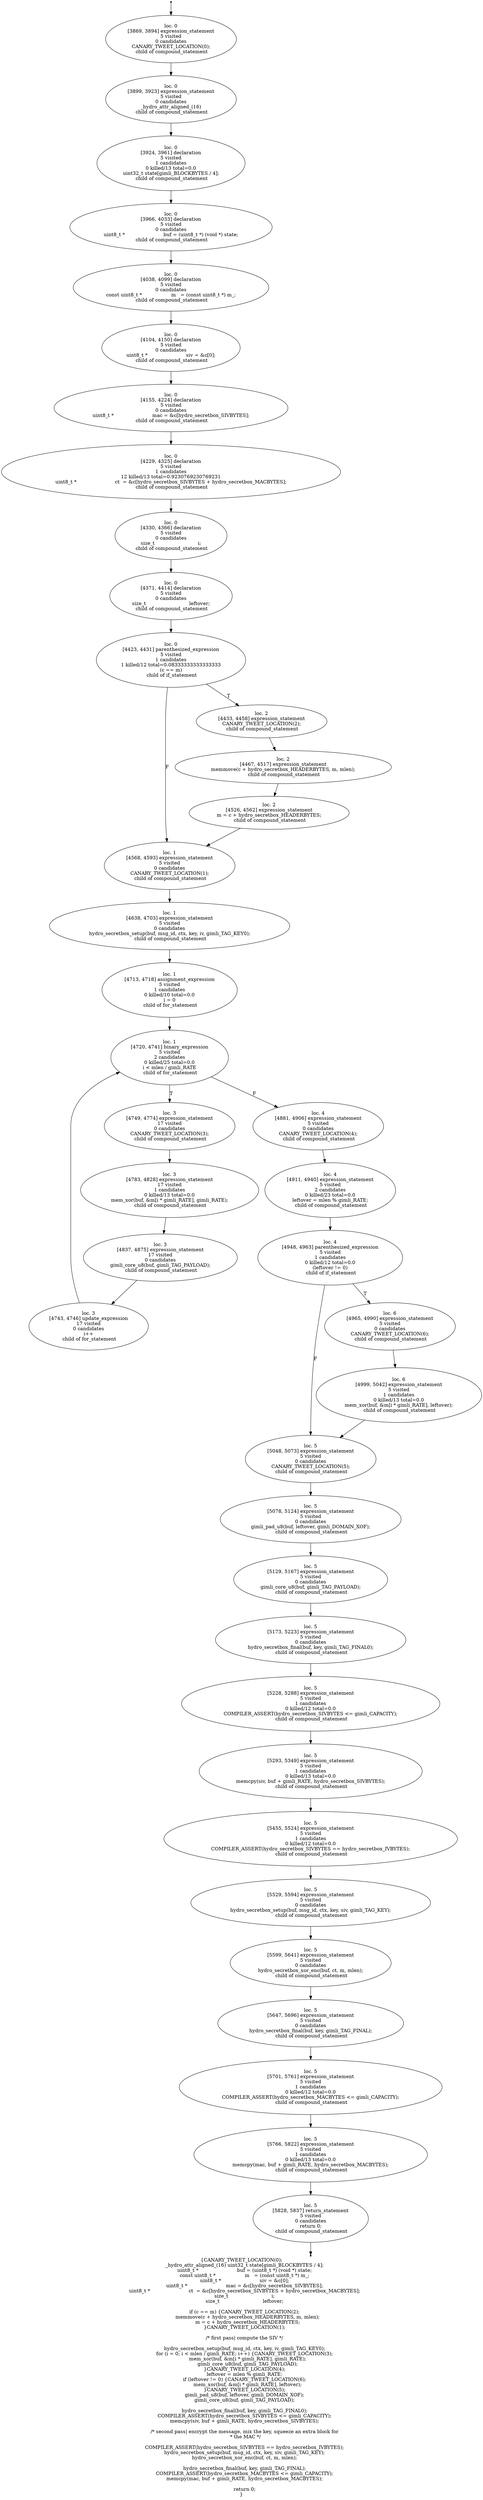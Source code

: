 digraph hydro_secretbox_encrypt_iv_localised_5 {
	initial [shape=point]
	initial -> "loc. 0
[3869, 3894] expression_statement
5 visited
0 candidates
 CANARY_TWEET_LOCATION(0); 
 child of compound_statement"
	final [shape=point]
	"loc. 5
[5828, 5837] return_statement
5 visited
0 candidates
 return 0; 
 child of compound_statement" -> final
	"loc. 0
[3869, 3894] expression_statement
5 visited
0 candidates
 CANARY_TWEET_LOCATION(0); 
 child of compound_statement"
	"loc. 0
[3869, 3894] expression_statement
5 visited
0 candidates
 CANARY_TWEET_LOCATION(0); 
 child of compound_statement" -> "loc. 0
[3899, 3923] expression_statement
5 visited
0 candidates
 _hydro_attr_aligned_(16) 
 child of compound_statement"
	"loc. 0
[3899, 3923] expression_statement
5 visited
0 candidates
 _hydro_attr_aligned_(16) 
 child of compound_statement"
	"loc. 0
[3899, 3923] expression_statement
5 visited
0 candidates
 _hydro_attr_aligned_(16) 
 child of compound_statement" -> "loc. 0
[3924, 3961] declaration
5 visited
1 candidates
0 killed/13 total=0.0
 uint32_t state[gimli_BLOCKBYTES / 4]; 
 child of compound_statement"
	"loc. 0
[3924, 3961] declaration
5 visited
1 candidates
0 killed/13 total=0.0
 uint32_t state[gimli_BLOCKBYTES / 4]; 
 child of compound_statement"
	"loc. 0
[3924, 3961] declaration
5 visited
1 candidates
0 killed/13 total=0.0
 uint32_t state[gimli_BLOCKBYTES / 4]; 
 child of compound_statement" -> "loc. 0
[3966, 4033] declaration
5 visited
0 candidates
 uint8_t *                         buf = (uint8_t *) (void *) state; 
 child of compound_statement"
	"loc. 0
[3966, 4033] declaration
5 visited
0 candidates
 uint8_t *                         buf = (uint8_t *) (void *) state; 
 child of compound_statement"
	"loc. 0
[3966, 4033] declaration
5 visited
0 candidates
 uint8_t *                         buf = (uint8_t *) (void *) state; 
 child of compound_statement" -> "loc. 0
[4038, 4099] declaration
5 visited
0 candidates
 const uint8_t *                   m   = (const uint8_t *) m_; 
 child of compound_statement"
	"loc. 0
[4038, 4099] declaration
5 visited
0 candidates
 const uint8_t *                   m   = (const uint8_t *) m_; 
 child of compound_statement"
	"loc. 0
[4038, 4099] declaration
5 visited
0 candidates
 const uint8_t *                   m   = (const uint8_t *) m_; 
 child of compound_statement" -> "loc. 0
[4104, 4150] declaration
5 visited
0 candidates
 uint8_t *                         siv = &c[0]; 
 child of compound_statement"
	"loc. 0
[4104, 4150] declaration
5 visited
0 candidates
 uint8_t *                         siv = &c[0]; 
 child of compound_statement"
	"loc. 0
[4104, 4150] declaration
5 visited
0 candidates
 uint8_t *                         siv = &c[0]; 
 child of compound_statement" -> "loc. 0
[4155, 4224] declaration
5 visited
0 candidates
 uint8_t *                         mac = &c[hydro_secretbox_SIVBYTES]; 
 child of compound_statement"
	"loc. 0
[4155, 4224] declaration
5 visited
0 candidates
 uint8_t *                         mac = &c[hydro_secretbox_SIVBYTES]; 
 child of compound_statement"
	"loc. 0
[4155, 4224] declaration
5 visited
0 candidates
 uint8_t *                         mac = &c[hydro_secretbox_SIVBYTES]; 
 child of compound_statement" -> "loc. 0
[4229, 4325] declaration
5 visited
1 candidates
12 killed/13 total=0.9230769230769231
 uint8_t *                         ct  = &c[hydro_secretbox_SIVBYTES + hydro_secretbox_MACBYTES]; 
 child of compound_statement"
	"loc. 0
[4229, 4325] declaration
5 visited
1 candidates
12 killed/13 total=0.9230769230769231
 uint8_t *                         ct  = &c[hydro_secretbox_SIVBYTES + hydro_secretbox_MACBYTES]; 
 child of compound_statement"
	"loc. 0
[4229, 4325] declaration
5 visited
1 candidates
12 killed/13 total=0.9230769230769231
 uint8_t *                         ct  = &c[hydro_secretbox_SIVBYTES + hydro_secretbox_MACBYTES]; 
 child of compound_statement" -> "loc. 0
[4330, 4366] declaration
5 visited
0 candidates
 size_t                            i; 
 child of compound_statement"
	"loc. 0
[4330, 4366] declaration
5 visited
0 candidates
 size_t                            i; 
 child of compound_statement"
	"loc. 0
[4330, 4366] declaration
5 visited
0 candidates
 size_t                            i; 
 child of compound_statement" -> "loc. 0
[4371, 4414] declaration
5 visited
0 candidates
 size_t                            leftover; 
 child of compound_statement"
	"loc. 0
[4371, 4414] declaration
5 visited
0 candidates
 size_t                            leftover; 
 child of compound_statement"
	"loc. 0
[4371, 4414] declaration
5 visited
0 candidates
 size_t                            leftover; 
 child of compound_statement" -> "loc. 0
[4423, 4431] parenthesized_expression
5 visited
1 candidates
1 killed/12 total=0.08333333333333333
 (c == m) 
 child of if_statement"
	"loc. 0
[4423, 4431] parenthesized_expression
5 visited
1 candidates
1 killed/12 total=0.08333333333333333
 (c == m) 
 child of if_statement"
	"loc. 0
[4423, 4431] parenthesized_expression
5 visited
1 candidates
1 killed/12 total=0.08333333333333333
 (c == m) 
 child of if_statement" -> "loc. 2
[4433, 4458] expression_statement
 CANARY_TWEET_LOCATION(2); 
 child of compound_statement" [label=T]
	"loc. 0
[4423, 4431] parenthesized_expression
5 visited
1 candidates
1 killed/12 total=0.08333333333333333
 (c == m) 
 child of if_statement" -> "loc. 1
[4568, 4593] expression_statement
5 visited
0 candidates
 CANARY_TWEET_LOCATION(1); 
 child of compound_statement" [label=F]
	"loc. 2
[4433, 4458] expression_statement
 CANARY_TWEET_LOCATION(2); 
 child of compound_statement"
	"loc. 2
[4433, 4458] expression_statement
 CANARY_TWEET_LOCATION(2); 
 child of compound_statement" -> "loc. 2
[4467, 4517] expression_statement
 memmove(c + hydro_secretbox_HEADERBYTES, m, mlen); 
 child of compound_statement"
	"loc. 1
[4568, 4593] expression_statement
5 visited
0 candidates
 CANARY_TWEET_LOCATION(1); 
 child of compound_statement"
	"loc. 1
[4568, 4593] expression_statement
5 visited
0 candidates
 CANARY_TWEET_LOCATION(1); 
 child of compound_statement" -> "loc. 1
[4638, 4703] expression_statement
5 visited
0 candidates
 hydro_secretbox_setup(buf, msg_id, ctx, key, iv, gimli_TAG_KEY0); 
 child of compound_statement"
	"loc. 2
[4467, 4517] expression_statement
 memmove(c + hydro_secretbox_HEADERBYTES, m, mlen); 
 child of compound_statement"
	"loc. 2
[4467, 4517] expression_statement
 memmove(c + hydro_secretbox_HEADERBYTES, m, mlen); 
 child of compound_statement" -> "loc. 2
[4526, 4562] expression_statement
 m = c + hydro_secretbox_HEADERBYTES; 
 child of compound_statement"
	"loc. 2
[4526, 4562] expression_statement
 m = c + hydro_secretbox_HEADERBYTES; 
 child of compound_statement"
	"loc. 2
[4526, 4562] expression_statement
 m = c + hydro_secretbox_HEADERBYTES; 
 child of compound_statement" -> "loc. 1
[4568, 4593] expression_statement
5 visited
0 candidates
 CANARY_TWEET_LOCATION(1); 
 child of compound_statement"
	"loc. 1
[4638, 4703] expression_statement
5 visited
0 candidates
 hydro_secretbox_setup(buf, msg_id, ctx, key, iv, gimli_TAG_KEY0); 
 child of compound_statement"
	"loc. 1
[4638, 4703] expression_statement
5 visited
0 candidates
 hydro_secretbox_setup(buf, msg_id, ctx, key, iv, gimli_TAG_KEY0); 
 child of compound_statement" -> "loc. 1
[4713, 4718] assignment_expression
5 visited
1 candidates
0 killed/10 total=0.0
 i = 0 
 child of for_statement"
	"loc. 1
[4713, 4718] assignment_expression
5 visited
1 candidates
0 killed/10 total=0.0
 i = 0 
 child of for_statement"
	"loc. 1
[4713, 4718] assignment_expression
5 visited
1 candidates
0 killed/10 total=0.0
 i = 0 
 child of for_statement" -> "loc. 1
[4720, 4741] binary_expression
5 visited
2 candidates
0 killed/25 total=0.0
 i < mlen / gimli_RATE 
 child of for_statement"
	"loc. 1
[4720, 4741] binary_expression
5 visited
2 candidates
0 killed/25 total=0.0
 i < mlen / gimli_RATE 
 child of for_statement"
	"loc. 1
[4720, 4741] binary_expression
5 visited
2 candidates
0 killed/25 total=0.0
 i < mlen / gimli_RATE 
 child of for_statement" -> "loc. 3
[4749, 4774] expression_statement
17 visited
0 candidates
 CANARY_TWEET_LOCATION(3); 
 child of compound_statement" [label=T]
	"loc. 1
[4720, 4741] binary_expression
5 visited
2 candidates
0 killed/25 total=0.0
 i < mlen / gimli_RATE 
 child of for_statement" -> "loc. 4
[4881, 4906] expression_statement
5 visited
0 candidates
 CANARY_TWEET_LOCATION(4); 
 child of compound_statement" [label=F]
	"loc. 3
[4749, 4774] expression_statement
17 visited
0 candidates
 CANARY_TWEET_LOCATION(3); 
 child of compound_statement"
	"loc. 3
[4749, 4774] expression_statement
17 visited
0 candidates
 CANARY_TWEET_LOCATION(3); 
 child of compound_statement" -> "loc. 3
[4783, 4828] expression_statement
17 visited
1 candidates
0 killed/13 total=0.0
 mem_xor(buf, &m[i * gimli_RATE], gimli_RATE); 
 child of compound_statement"
	"loc. 4
[4881, 4906] expression_statement
5 visited
0 candidates
 CANARY_TWEET_LOCATION(4); 
 child of compound_statement"
	"loc. 4
[4881, 4906] expression_statement
5 visited
0 candidates
 CANARY_TWEET_LOCATION(4); 
 child of compound_statement" -> "loc. 4
[4911, 4940] expression_statement
5 visited
2 candidates
0 killed/23 total=0.0
 leftover = mlen % gimli_RATE; 
 child of compound_statement"
	"loc. 3
[4743, 4746] update_expression
17 visited
0 candidates
 i++ 
 child of for_statement"
	"loc. 3
[4743, 4746] update_expression
17 visited
0 candidates
 i++ 
 child of for_statement" -> "loc. 1
[4720, 4741] binary_expression
5 visited
2 candidates
0 killed/25 total=0.0
 i < mlen / gimli_RATE 
 child of for_statement"
	"loc. 3
[4783, 4828] expression_statement
17 visited
1 candidates
0 killed/13 total=0.0
 mem_xor(buf, &m[i * gimli_RATE], gimli_RATE); 
 child of compound_statement"
	"loc. 3
[4783, 4828] expression_statement
17 visited
1 candidates
0 killed/13 total=0.0
 mem_xor(buf, &m[i * gimli_RATE], gimli_RATE); 
 child of compound_statement" -> "loc. 3
[4837, 4875] expression_statement
17 visited
0 candidates
 gimli_core_u8(buf, gimli_TAG_PAYLOAD); 
 child of compound_statement"
	"loc. 3
[4837, 4875] expression_statement
17 visited
0 candidates
 gimli_core_u8(buf, gimli_TAG_PAYLOAD); 
 child of compound_statement"
	"loc. 3
[4837, 4875] expression_statement
17 visited
0 candidates
 gimli_core_u8(buf, gimli_TAG_PAYLOAD); 
 child of compound_statement" -> "loc. 3
[4743, 4746] update_expression
17 visited
0 candidates
 i++ 
 child of for_statement"
	"loc. 4
[4911, 4940] expression_statement
5 visited
2 candidates
0 killed/23 total=0.0
 leftover = mlen % gimli_RATE; 
 child of compound_statement"
	"loc. 4
[4911, 4940] expression_statement
5 visited
2 candidates
0 killed/23 total=0.0
 leftover = mlen % gimli_RATE; 
 child of compound_statement" -> "loc. 4
[4948, 4963] parenthesized_expression
5 visited
1 candidates
0 killed/12 total=0.0
 (leftover != 0) 
 child of if_statement"
	"loc. 4
[4948, 4963] parenthesized_expression
5 visited
1 candidates
0 killed/12 total=0.0
 (leftover != 0) 
 child of if_statement"
	"loc. 4
[4948, 4963] parenthesized_expression
5 visited
1 candidates
0 killed/12 total=0.0
 (leftover != 0) 
 child of if_statement" -> "loc. 6
[4965, 4990] expression_statement
5 visited
0 candidates
 CANARY_TWEET_LOCATION(6); 
 child of compound_statement" [label=T]
	"loc. 4
[4948, 4963] parenthesized_expression
5 visited
1 candidates
0 killed/12 total=0.0
 (leftover != 0) 
 child of if_statement" -> "loc. 5
[5048, 5073] expression_statement
5 visited
0 candidates
 CANARY_TWEET_LOCATION(5); 
 child of compound_statement" [label=F]
	"loc. 6
[4965, 4990] expression_statement
5 visited
0 candidates
 CANARY_TWEET_LOCATION(6); 
 child of compound_statement"
	"loc. 6
[4965, 4990] expression_statement
5 visited
0 candidates
 CANARY_TWEET_LOCATION(6); 
 child of compound_statement" -> "loc. 6
[4999, 5042] expression_statement
5 visited
1 candidates
0 killed/13 total=0.0
 mem_xor(buf, &m[i * gimli_RATE], leftover); 
 child of compound_statement"
	"loc. 5
[5048, 5073] expression_statement
5 visited
0 candidates
 CANARY_TWEET_LOCATION(5); 
 child of compound_statement"
	"loc. 5
[5048, 5073] expression_statement
5 visited
0 candidates
 CANARY_TWEET_LOCATION(5); 
 child of compound_statement" -> "loc. 5
[5078, 5124] expression_statement
5 visited
0 candidates
 gimli_pad_u8(buf, leftover, gimli_DOMAIN_XOF); 
 child of compound_statement"
	"loc. 6
[4999, 5042] expression_statement
5 visited
1 candidates
0 killed/13 total=0.0
 mem_xor(buf, &m[i * gimli_RATE], leftover); 
 child of compound_statement"
	"loc. 6
[4999, 5042] expression_statement
5 visited
1 candidates
0 killed/13 total=0.0
 mem_xor(buf, &m[i * gimli_RATE], leftover); 
 child of compound_statement" -> "loc. 5
[5048, 5073] expression_statement
5 visited
0 candidates
 CANARY_TWEET_LOCATION(5); 
 child of compound_statement"
	"loc. 5
[5078, 5124] expression_statement
5 visited
0 candidates
 gimli_pad_u8(buf, leftover, gimli_DOMAIN_XOF); 
 child of compound_statement"
	"loc. 5
[5078, 5124] expression_statement
5 visited
0 candidates
 gimli_pad_u8(buf, leftover, gimli_DOMAIN_XOF); 
 child of compound_statement" -> "loc. 5
[5129, 5167] expression_statement
5 visited
0 candidates
 gimli_core_u8(buf, gimli_TAG_PAYLOAD); 
 child of compound_statement"
	"loc. 5
[5129, 5167] expression_statement
5 visited
0 candidates
 gimli_core_u8(buf, gimli_TAG_PAYLOAD); 
 child of compound_statement"
	"loc. 5
[5129, 5167] expression_statement
5 visited
0 candidates
 gimli_core_u8(buf, gimli_TAG_PAYLOAD); 
 child of compound_statement" -> "loc. 5
[5173, 5223] expression_statement
5 visited
0 candidates
 hydro_secretbox_final(buf, key, gimli_TAG_FINAL0); 
 child of compound_statement"
	"loc. 5
[5173, 5223] expression_statement
5 visited
0 candidates
 hydro_secretbox_final(buf, key, gimli_TAG_FINAL0); 
 child of compound_statement"
	"loc. 5
[5173, 5223] expression_statement
5 visited
0 candidates
 hydro_secretbox_final(buf, key, gimli_TAG_FINAL0); 
 child of compound_statement" -> "loc. 5
[5228, 5288] expression_statement
5 visited
1 candidates
0 killed/12 total=0.0
 COMPILER_ASSERT(hydro_secretbox_SIVBYTES <= gimli_CAPACITY); 
 child of compound_statement"
	"loc. 5
[5228, 5288] expression_statement
5 visited
1 candidates
0 killed/12 total=0.0
 COMPILER_ASSERT(hydro_secretbox_SIVBYTES <= gimli_CAPACITY); 
 child of compound_statement"
	"loc. 5
[5228, 5288] expression_statement
5 visited
1 candidates
0 killed/12 total=0.0
 COMPILER_ASSERT(hydro_secretbox_SIVBYTES <= gimli_CAPACITY); 
 child of compound_statement" -> "loc. 5
[5293, 5349] expression_statement
5 visited
1 candidates
0 killed/13 total=0.0
 memcpy(siv, buf + gimli_RATE, hydro_secretbox_SIVBYTES); 
 child of compound_statement"
	"loc. 5
[5293, 5349] expression_statement
5 visited
1 candidates
0 killed/13 total=0.0
 memcpy(siv, buf + gimli_RATE, hydro_secretbox_SIVBYTES); 
 child of compound_statement"
	"loc. 5
[5293, 5349] expression_statement
5 visited
1 candidates
0 killed/13 total=0.0
 memcpy(siv, buf + gimli_RATE, hydro_secretbox_SIVBYTES); 
 child of compound_statement" -> "loc. 5
[5455, 5524] expression_statement
5 visited
1 candidates
0 killed/12 total=0.0
 COMPILER_ASSERT(hydro_secretbox_SIVBYTES == hydro_secretbox_IVBYTES); 
 child of compound_statement"
	"loc. 5
[5455, 5524] expression_statement
5 visited
1 candidates
0 killed/12 total=0.0
 COMPILER_ASSERT(hydro_secretbox_SIVBYTES == hydro_secretbox_IVBYTES); 
 child of compound_statement"
	"loc. 5
[5455, 5524] expression_statement
5 visited
1 candidates
0 killed/12 total=0.0
 COMPILER_ASSERT(hydro_secretbox_SIVBYTES == hydro_secretbox_IVBYTES); 
 child of compound_statement" -> "loc. 5
[5529, 5594] expression_statement
5 visited
0 candidates
 hydro_secretbox_setup(buf, msg_id, ctx, key, siv, gimli_TAG_KEY); 
 child of compound_statement"
	"loc. 5
[5529, 5594] expression_statement
5 visited
0 candidates
 hydro_secretbox_setup(buf, msg_id, ctx, key, siv, gimli_TAG_KEY); 
 child of compound_statement"
	"loc. 5
[5529, 5594] expression_statement
5 visited
0 candidates
 hydro_secretbox_setup(buf, msg_id, ctx, key, siv, gimli_TAG_KEY); 
 child of compound_statement" -> "loc. 5
[5599, 5641] expression_statement
5 visited
0 candidates
 hydro_secretbox_xor_enc(buf, ct, m, mlen); 
 child of compound_statement"
	"loc. 5
[5599, 5641] expression_statement
5 visited
0 candidates
 hydro_secretbox_xor_enc(buf, ct, m, mlen); 
 child of compound_statement"
	"loc. 5
[5599, 5641] expression_statement
5 visited
0 candidates
 hydro_secretbox_xor_enc(buf, ct, m, mlen); 
 child of compound_statement" -> "loc. 5
[5647, 5696] expression_statement
5 visited
0 candidates
 hydro_secretbox_final(buf, key, gimli_TAG_FINAL); 
 child of compound_statement"
	"loc. 5
[5647, 5696] expression_statement
5 visited
0 candidates
 hydro_secretbox_final(buf, key, gimli_TAG_FINAL); 
 child of compound_statement"
	"loc. 5
[5647, 5696] expression_statement
5 visited
0 candidates
 hydro_secretbox_final(buf, key, gimli_TAG_FINAL); 
 child of compound_statement" -> "loc. 5
[5701, 5761] expression_statement
5 visited
1 candidates
0 killed/12 total=0.0
 COMPILER_ASSERT(hydro_secretbox_MACBYTES <= gimli_CAPACITY); 
 child of compound_statement"
	"loc. 5
[5701, 5761] expression_statement
5 visited
1 candidates
0 killed/12 total=0.0
 COMPILER_ASSERT(hydro_secretbox_MACBYTES <= gimli_CAPACITY); 
 child of compound_statement"
	"loc. 5
[5701, 5761] expression_statement
5 visited
1 candidates
0 killed/12 total=0.0
 COMPILER_ASSERT(hydro_secretbox_MACBYTES <= gimli_CAPACITY); 
 child of compound_statement" -> "loc. 5
[5766, 5822] expression_statement
5 visited
1 candidates
0 killed/13 total=0.0
 memcpy(mac, buf + gimli_RATE, hydro_secretbox_MACBYTES); 
 child of compound_statement"
	"loc. 5
[5766, 5822] expression_statement
5 visited
1 candidates
0 killed/13 total=0.0
 memcpy(mac, buf + gimli_RATE, hydro_secretbox_MACBYTES); 
 child of compound_statement"
	"loc. 5
[5766, 5822] expression_statement
5 visited
1 candidates
0 killed/13 total=0.0
 memcpy(mac, buf + gimli_RATE, hydro_secretbox_MACBYTES); 
 child of compound_statement" -> "loc. 5
[5828, 5837] return_statement
5 visited
0 candidates
 return 0; 
 child of compound_statement"
	"loc. 5
[5828, 5837] return_statement
5 visited
0 candidates
 return 0; 
 child of compound_statement"
	label="{CANARY_TWEET_LOCATION(0);
    _hydro_attr_aligned_(16) uint32_t state[gimli_BLOCKBYTES / 4];
    uint8_t *                         buf = (uint8_t *) (void *) state;
    const uint8_t *                   m   = (const uint8_t *) m_;
    uint8_t *                         siv = &c[0];
    uint8_t *                         mac = &c[hydro_secretbox_SIVBYTES];
    uint8_t *                         ct  = &c[hydro_secretbox_SIVBYTES + hydro_secretbox_MACBYTES];
    size_t                            i;
    size_t                            leftover;

    if (c == m) {CANARY_TWEET_LOCATION(2);
        memmove(c + hydro_secretbox_HEADERBYTES, m, mlen);
        m = c + hydro_secretbox_HEADERBYTES;
    }CANARY_TWEET_LOCATION(1);

    /* first pass| compute the SIV */

    hydro_secretbox_setup(buf, msg_id, ctx, key, iv, gimli_TAG_KEY0);
    for (i = 0; i < mlen / gimli_RATE; i++) {CANARY_TWEET_LOCATION(3);
        mem_xor(buf, &m[i * gimli_RATE], gimli_RATE);
        gimli_core_u8(buf, gimli_TAG_PAYLOAD);
    }CANARY_TWEET_LOCATION(4);
    leftover = mlen % gimli_RATE;
    if (leftover != 0) {CANARY_TWEET_LOCATION(6);
        mem_xor(buf, &m[i * gimli_RATE], leftover);
    }CANARY_TWEET_LOCATION(5);
    gimli_pad_u8(buf, leftover, gimli_DOMAIN_XOF);
    gimli_core_u8(buf, gimli_TAG_PAYLOAD);

    hydro_secretbox_final(buf, key, gimli_TAG_FINAL0);
    COMPILER_ASSERT(hydro_secretbox_SIVBYTES <= gimli_CAPACITY);
    memcpy(siv, buf + gimli_RATE, hydro_secretbox_SIVBYTES);

    /* second pass| encrypt the message, mix the key, squeeze an extra block for
     * the MAC */

    COMPILER_ASSERT(hydro_secretbox_SIVBYTES == hydro_secretbox_IVBYTES);
    hydro_secretbox_setup(buf, msg_id, ctx, key, siv, gimli_TAG_KEY);
    hydro_secretbox_xor_enc(buf, ct, m, mlen);

    hydro_secretbox_final(buf, key, gimli_TAG_FINAL);
    COMPILER_ASSERT(hydro_secretbox_MACBYTES <= gimli_CAPACITY);
    memcpy(mac, buf + gimli_RATE, hydro_secretbox_MACBYTES);

    return 0;
}"
}
